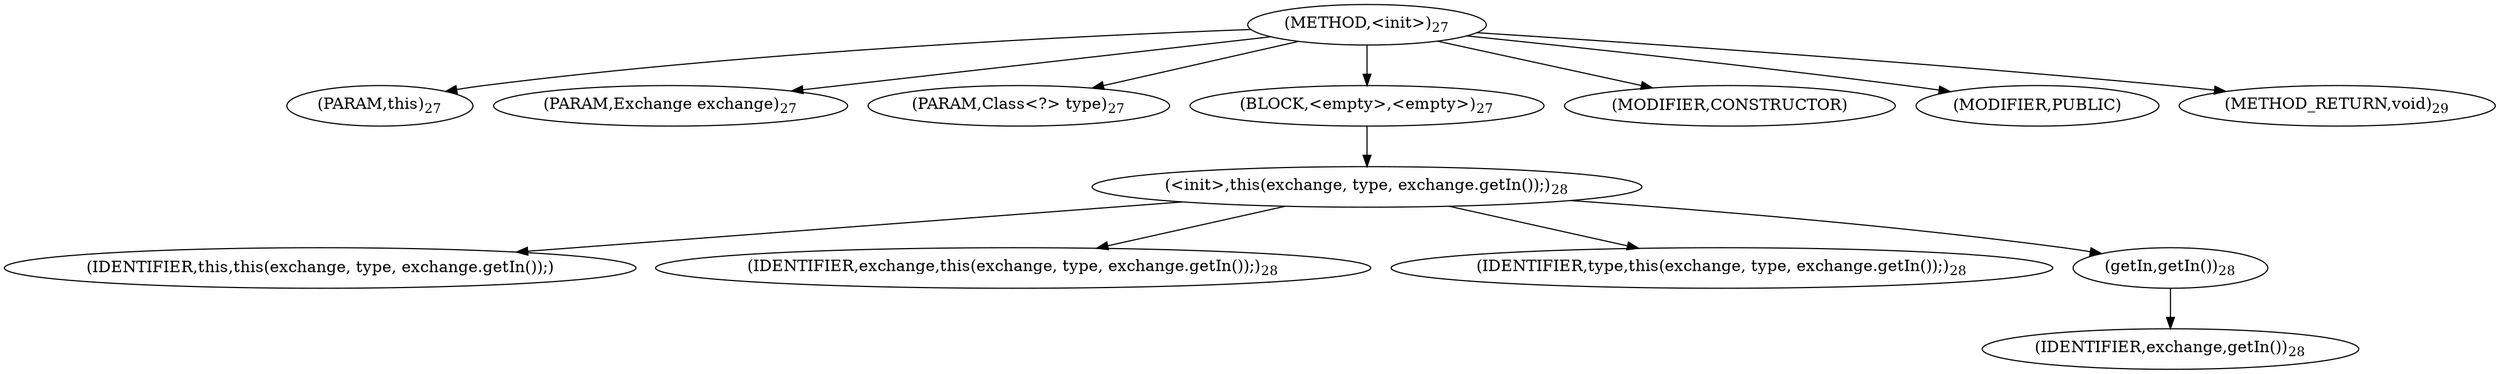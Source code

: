 digraph "&lt;init&gt;" {  
"13" [label = <(METHOD,&lt;init&gt;)<SUB>27</SUB>> ]
"4" [label = <(PARAM,this)<SUB>27</SUB>> ]
"14" [label = <(PARAM,Exchange exchange)<SUB>27</SUB>> ]
"15" [label = <(PARAM,Class&lt;?&gt; type)<SUB>27</SUB>> ]
"16" [label = <(BLOCK,&lt;empty&gt;,&lt;empty&gt;)<SUB>27</SUB>> ]
"17" [label = <(&lt;init&gt;,this(exchange, type, exchange.getIn());)<SUB>28</SUB>> ]
"3" [label = <(IDENTIFIER,this,this(exchange, type, exchange.getIn());)> ]
"18" [label = <(IDENTIFIER,exchange,this(exchange, type, exchange.getIn());)<SUB>28</SUB>> ]
"19" [label = <(IDENTIFIER,type,this(exchange, type, exchange.getIn());)<SUB>28</SUB>> ]
"20" [label = <(getIn,getIn())<SUB>28</SUB>> ]
"21" [label = <(IDENTIFIER,exchange,getIn())<SUB>28</SUB>> ]
"22" [label = <(MODIFIER,CONSTRUCTOR)> ]
"23" [label = <(MODIFIER,PUBLIC)> ]
"24" [label = <(METHOD_RETURN,void)<SUB>29</SUB>> ]
  "13" -> "4" 
  "13" -> "14" 
  "13" -> "15" 
  "13" -> "16" 
  "13" -> "22" 
  "13" -> "23" 
  "13" -> "24" 
  "16" -> "17" 
  "17" -> "3" 
  "17" -> "18" 
  "17" -> "19" 
  "17" -> "20" 
  "20" -> "21" 
}
